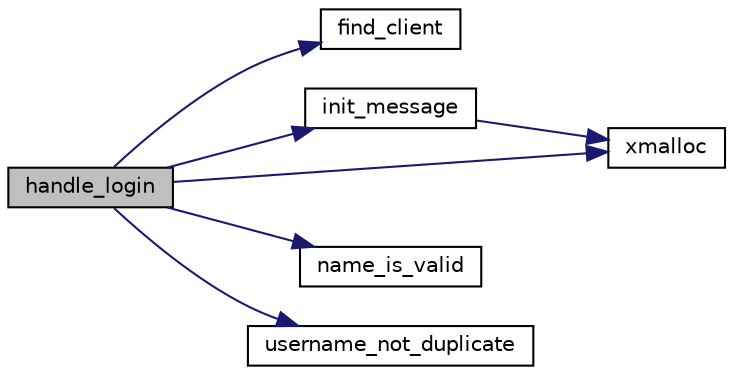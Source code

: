 digraph "handle_login"
{
 // LATEX_PDF_SIZE
  edge [fontname="Helvetica",fontsize="10",labelfontname="Helvetica",labelfontsize="10"];
  node [fontname="Helvetica",fontsize="10",shape=record];
  rankdir="LR";
  Node1 [label="handle_login",height=0.2,width=0.4,color="black", fillcolor="grey75", style="filled", fontcolor="black",tooltip=" "];
  Node1 -> Node2 [color="midnightblue",fontsize="10",style="solid",fontname="Helvetica"];
  Node2 [label="find_client",height=0.2,width=0.4,color="black", fillcolor="white", style="filled",URL="$connection_8c.html#aefccf8e7b43e39717455ca63ca6fa03c",tooltip="Find the connection_t element where the socket is equal to client sock."];
  Node1 -> Node3 [color="midnightblue",fontsize="10",style="solid",fontname="Helvetica"];
  Node3 [label="init_message",height=0.2,width=0.4,color="black", fillcolor="white", style="filled",URL="$message_8h.html#a2949ade165d1040b2cb63f5d680f9914",tooltip="Initializes a struct message with the param status code affected."];
  Node3 -> Node4 [color="midnightblue",fontsize="10",style="solid",fontname="Helvetica"];
  Node4 [label="xmalloc",height=0.2,width=0.4,color="black", fillcolor="white", style="filled",URL="$epoll__server_2utils_2xalloc_8c.html#a42ccfa6fc49cc4ce90cc44cd05052490",tooltip="Malloc wrapper that exit on failure."];
  Node1 -> Node5 [color="midnightblue",fontsize="10",style="solid",fontname="Helvetica"];
  Node5 [label="name_is_valid",height=0.2,width=0.4,color="black", fillcolor="white", style="filled",URL="$handle__login_8c.html#a1d5012b1b4f2dcb64c30072f37b08f17",tooltip=" "];
  Node1 -> Node6 [color="midnightblue",fontsize="10",style="solid",fontname="Helvetica"];
  Node6 [label="username_not_duplicate",height=0.2,width=0.4,color="black", fillcolor="white", style="filled",URL="$handle__login_8c.html#a136c79309efc368ff4d7dc6324af80a2",tooltip=" "];
  Node1 -> Node4 [color="midnightblue",fontsize="10",style="solid",fontname="Helvetica"];
}
